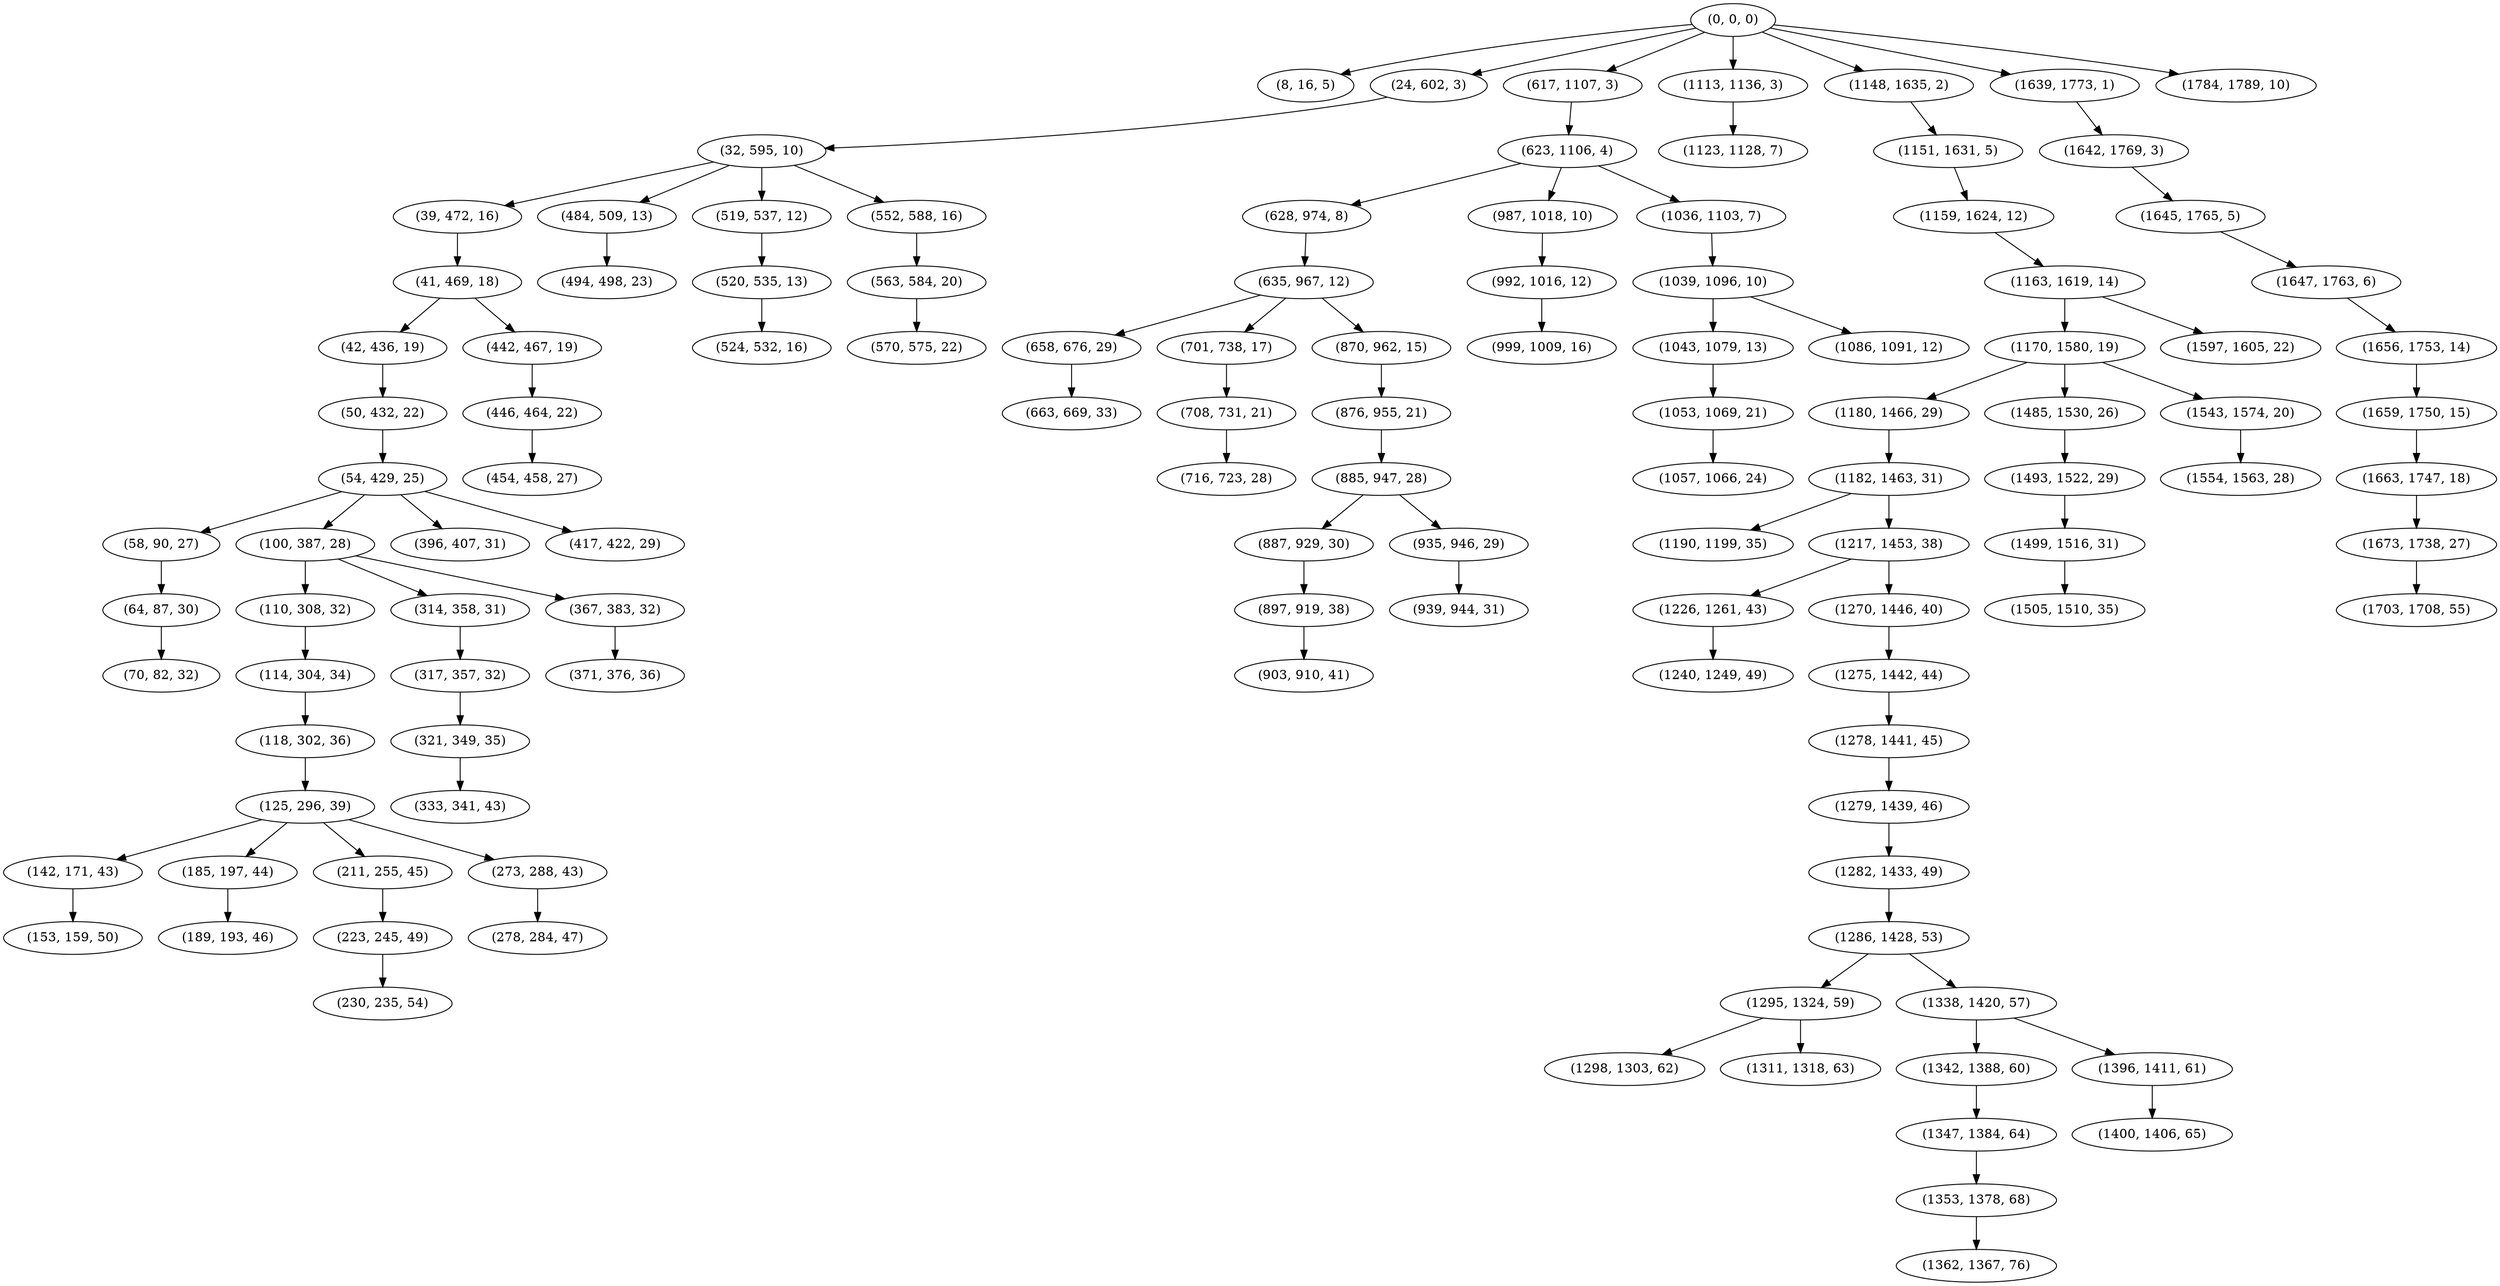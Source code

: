 digraph tree {
    "(0, 0, 0)";
    "(8, 16, 5)";
    "(24, 602, 3)";
    "(32, 595, 10)";
    "(39, 472, 16)";
    "(41, 469, 18)";
    "(42, 436, 19)";
    "(50, 432, 22)";
    "(54, 429, 25)";
    "(58, 90, 27)";
    "(64, 87, 30)";
    "(70, 82, 32)";
    "(100, 387, 28)";
    "(110, 308, 32)";
    "(114, 304, 34)";
    "(118, 302, 36)";
    "(125, 296, 39)";
    "(142, 171, 43)";
    "(153, 159, 50)";
    "(185, 197, 44)";
    "(189, 193, 46)";
    "(211, 255, 45)";
    "(223, 245, 49)";
    "(230, 235, 54)";
    "(273, 288, 43)";
    "(278, 284, 47)";
    "(314, 358, 31)";
    "(317, 357, 32)";
    "(321, 349, 35)";
    "(333, 341, 43)";
    "(367, 383, 32)";
    "(371, 376, 36)";
    "(396, 407, 31)";
    "(417, 422, 29)";
    "(442, 467, 19)";
    "(446, 464, 22)";
    "(454, 458, 27)";
    "(484, 509, 13)";
    "(494, 498, 23)";
    "(519, 537, 12)";
    "(520, 535, 13)";
    "(524, 532, 16)";
    "(552, 588, 16)";
    "(563, 584, 20)";
    "(570, 575, 22)";
    "(617, 1107, 3)";
    "(623, 1106, 4)";
    "(628, 974, 8)";
    "(635, 967, 12)";
    "(658, 676, 29)";
    "(663, 669, 33)";
    "(701, 738, 17)";
    "(708, 731, 21)";
    "(716, 723, 28)";
    "(870, 962, 15)";
    "(876, 955, 21)";
    "(885, 947, 28)";
    "(887, 929, 30)";
    "(897, 919, 38)";
    "(903, 910, 41)";
    "(935, 946, 29)";
    "(939, 944, 31)";
    "(987, 1018, 10)";
    "(992, 1016, 12)";
    "(999, 1009, 16)";
    "(1036, 1103, 7)";
    "(1039, 1096, 10)";
    "(1043, 1079, 13)";
    "(1053, 1069, 21)";
    "(1057, 1066, 24)";
    "(1086, 1091, 12)";
    "(1113, 1136, 3)";
    "(1123, 1128, 7)";
    "(1148, 1635, 2)";
    "(1151, 1631, 5)";
    "(1159, 1624, 12)";
    "(1163, 1619, 14)";
    "(1170, 1580, 19)";
    "(1180, 1466, 29)";
    "(1182, 1463, 31)";
    "(1190, 1199, 35)";
    "(1217, 1453, 38)";
    "(1226, 1261, 43)";
    "(1240, 1249, 49)";
    "(1270, 1446, 40)";
    "(1275, 1442, 44)";
    "(1278, 1441, 45)";
    "(1279, 1439, 46)";
    "(1282, 1433, 49)";
    "(1286, 1428, 53)";
    "(1295, 1324, 59)";
    "(1298, 1303, 62)";
    "(1311, 1318, 63)";
    "(1338, 1420, 57)";
    "(1342, 1388, 60)";
    "(1347, 1384, 64)";
    "(1353, 1378, 68)";
    "(1362, 1367, 76)";
    "(1396, 1411, 61)";
    "(1400, 1406, 65)";
    "(1485, 1530, 26)";
    "(1493, 1522, 29)";
    "(1499, 1516, 31)";
    "(1505, 1510, 35)";
    "(1543, 1574, 20)";
    "(1554, 1563, 28)";
    "(1597, 1605, 22)";
    "(1639, 1773, 1)";
    "(1642, 1769, 3)";
    "(1645, 1765, 5)";
    "(1647, 1763, 6)";
    "(1656, 1753, 14)";
    "(1659, 1750, 15)";
    "(1663, 1747, 18)";
    "(1673, 1738, 27)";
    "(1703, 1708, 55)";
    "(1784, 1789, 10)";
    "(0, 0, 0)" -> "(8, 16, 5)";
    "(0, 0, 0)" -> "(24, 602, 3)";
    "(0, 0, 0)" -> "(617, 1107, 3)";
    "(0, 0, 0)" -> "(1113, 1136, 3)";
    "(0, 0, 0)" -> "(1148, 1635, 2)";
    "(0, 0, 0)" -> "(1639, 1773, 1)";
    "(0, 0, 0)" -> "(1784, 1789, 10)";
    "(24, 602, 3)" -> "(32, 595, 10)";
    "(32, 595, 10)" -> "(39, 472, 16)";
    "(32, 595, 10)" -> "(484, 509, 13)";
    "(32, 595, 10)" -> "(519, 537, 12)";
    "(32, 595, 10)" -> "(552, 588, 16)";
    "(39, 472, 16)" -> "(41, 469, 18)";
    "(41, 469, 18)" -> "(42, 436, 19)";
    "(41, 469, 18)" -> "(442, 467, 19)";
    "(42, 436, 19)" -> "(50, 432, 22)";
    "(50, 432, 22)" -> "(54, 429, 25)";
    "(54, 429, 25)" -> "(58, 90, 27)";
    "(54, 429, 25)" -> "(100, 387, 28)";
    "(54, 429, 25)" -> "(396, 407, 31)";
    "(54, 429, 25)" -> "(417, 422, 29)";
    "(58, 90, 27)" -> "(64, 87, 30)";
    "(64, 87, 30)" -> "(70, 82, 32)";
    "(100, 387, 28)" -> "(110, 308, 32)";
    "(100, 387, 28)" -> "(314, 358, 31)";
    "(100, 387, 28)" -> "(367, 383, 32)";
    "(110, 308, 32)" -> "(114, 304, 34)";
    "(114, 304, 34)" -> "(118, 302, 36)";
    "(118, 302, 36)" -> "(125, 296, 39)";
    "(125, 296, 39)" -> "(142, 171, 43)";
    "(125, 296, 39)" -> "(185, 197, 44)";
    "(125, 296, 39)" -> "(211, 255, 45)";
    "(125, 296, 39)" -> "(273, 288, 43)";
    "(142, 171, 43)" -> "(153, 159, 50)";
    "(185, 197, 44)" -> "(189, 193, 46)";
    "(211, 255, 45)" -> "(223, 245, 49)";
    "(223, 245, 49)" -> "(230, 235, 54)";
    "(273, 288, 43)" -> "(278, 284, 47)";
    "(314, 358, 31)" -> "(317, 357, 32)";
    "(317, 357, 32)" -> "(321, 349, 35)";
    "(321, 349, 35)" -> "(333, 341, 43)";
    "(367, 383, 32)" -> "(371, 376, 36)";
    "(442, 467, 19)" -> "(446, 464, 22)";
    "(446, 464, 22)" -> "(454, 458, 27)";
    "(484, 509, 13)" -> "(494, 498, 23)";
    "(519, 537, 12)" -> "(520, 535, 13)";
    "(520, 535, 13)" -> "(524, 532, 16)";
    "(552, 588, 16)" -> "(563, 584, 20)";
    "(563, 584, 20)" -> "(570, 575, 22)";
    "(617, 1107, 3)" -> "(623, 1106, 4)";
    "(623, 1106, 4)" -> "(628, 974, 8)";
    "(623, 1106, 4)" -> "(987, 1018, 10)";
    "(623, 1106, 4)" -> "(1036, 1103, 7)";
    "(628, 974, 8)" -> "(635, 967, 12)";
    "(635, 967, 12)" -> "(658, 676, 29)";
    "(635, 967, 12)" -> "(701, 738, 17)";
    "(635, 967, 12)" -> "(870, 962, 15)";
    "(658, 676, 29)" -> "(663, 669, 33)";
    "(701, 738, 17)" -> "(708, 731, 21)";
    "(708, 731, 21)" -> "(716, 723, 28)";
    "(870, 962, 15)" -> "(876, 955, 21)";
    "(876, 955, 21)" -> "(885, 947, 28)";
    "(885, 947, 28)" -> "(887, 929, 30)";
    "(885, 947, 28)" -> "(935, 946, 29)";
    "(887, 929, 30)" -> "(897, 919, 38)";
    "(897, 919, 38)" -> "(903, 910, 41)";
    "(935, 946, 29)" -> "(939, 944, 31)";
    "(987, 1018, 10)" -> "(992, 1016, 12)";
    "(992, 1016, 12)" -> "(999, 1009, 16)";
    "(1036, 1103, 7)" -> "(1039, 1096, 10)";
    "(1039, 1096, 10)" -> "(1043, 1079, 13)";
    "(1039, 1096, 10)" -> "(1086, 1091, 12)";
    "(1043, 1079, 13)" -> "(1053, 1069, 21)";
    "(1053, 1069, 21)" -> "(1057, 1066, 24)";
    "(1113, 1136, 3)" -> "(1123, 1128, 7)";
    "(1148, 1635, 2)" -> "(1151, 1631, 5)";
    "(1151, 1631, 5)" -> "(1159, 1624, 12)";
    "(1159, 1624, 12)" -> "(1163, 1619, 14)";
    "(1163, 1619, 14)" -> "(1170, 1580, 19)";
    "(1163, 1619, 14)" -> "(1597, 1605, 22)";
    "(1170, 1580, 19)" -> "(1180, 1466, 29)";
    "(1170, 1580, 19)" -> "(1485, 1530, 26)";
    "(1170, 1580, 19)" -> "(1543, 1574, 20)";
    "(1180, 1466, 29)" -> "(1182, 1463, 31)";
    "(1182, 1463, 31)" -> "(1190, 1199, 35)";
    "(1182, 1463, 31)" -> "(1217, 1453, 38)";
    "(1217, 1453, 38)" -> "(1226, 1261, 43)";
    "(1217, 1453, 38)" -> "(1270, 1446, 40)";
    "(1226, 1261, 43)" -> "(1240, 1249, 49)";
    "(1270, 1446, 40)" -> "(1275, 1442, 44)";
    "(1275, 1442, 44)" -> "(1278, 1441, 45)";
    "(1278, 1441, 45)" -> "(1279, 1439, 46)";
    "(1279, 1439, 46)" -> "(1282, 1433, 49)";
    "(1282, 1433, 49)" -> "(1286, 1428, 53)";
    "(1286, 1428, 53)" -> "(1295, 1324, 59)";
    "(1286, 1428, 53)" -> "(1338, 1420, 57)";
    "(1295, 1324, 59)" -> "(1298, 1303, 62)";
    "(1295, 1324, 59)" -> "(1311, 1318, 63)";
    "(1338, 1420, 57)" -> "(1342, 1388, 60)";
    "(1338, 1420, 57)" -> "(1396, 1411, 61)";
    "(1342, 1388, 60)" -> "(1347, 1384, 64)";
    "(1347, 1384, 64)" -> "(1353, 1378, 68)";
    "(1353, 1378, 68)" -> "(1362, 1367, 76)";
    "(1396, 1411, 61)" -> "(1400, 1406, 65)";
    "(1485, 1530, 26)" -> "(1493, 1522, 29)";
    "(1493, 1522, 29)" -> "(1499, 1516, 31)";
    "(1499, 1516, 31)" -> "(1505, 1510, 35)";
    "(1543, 1574, 20)" -> "(1554, 1563, 28)";
    "(1639, 1773, 1)" -> "(1642, 1769, 3)";
    "(1642, 1769, 3)" -> "(1645, 1765, 5)";
    "(1645, 1765, 5)" -> "(1647, 1763, 6)";
    "(1647, 1763, 6)" -> "(1656, 1753, 14)";
    "(1656, 1753, 14)" -> "(1659, 1750, 15)";
    "(1659, 1750, 15)" -> "(1663, 1747, 18)";
    "(1663, 1747, 18)" -> "(1673, 1738, 27)";
    "(1673, 1738, 27)" -> "(1703, 1708, 55)";
}
